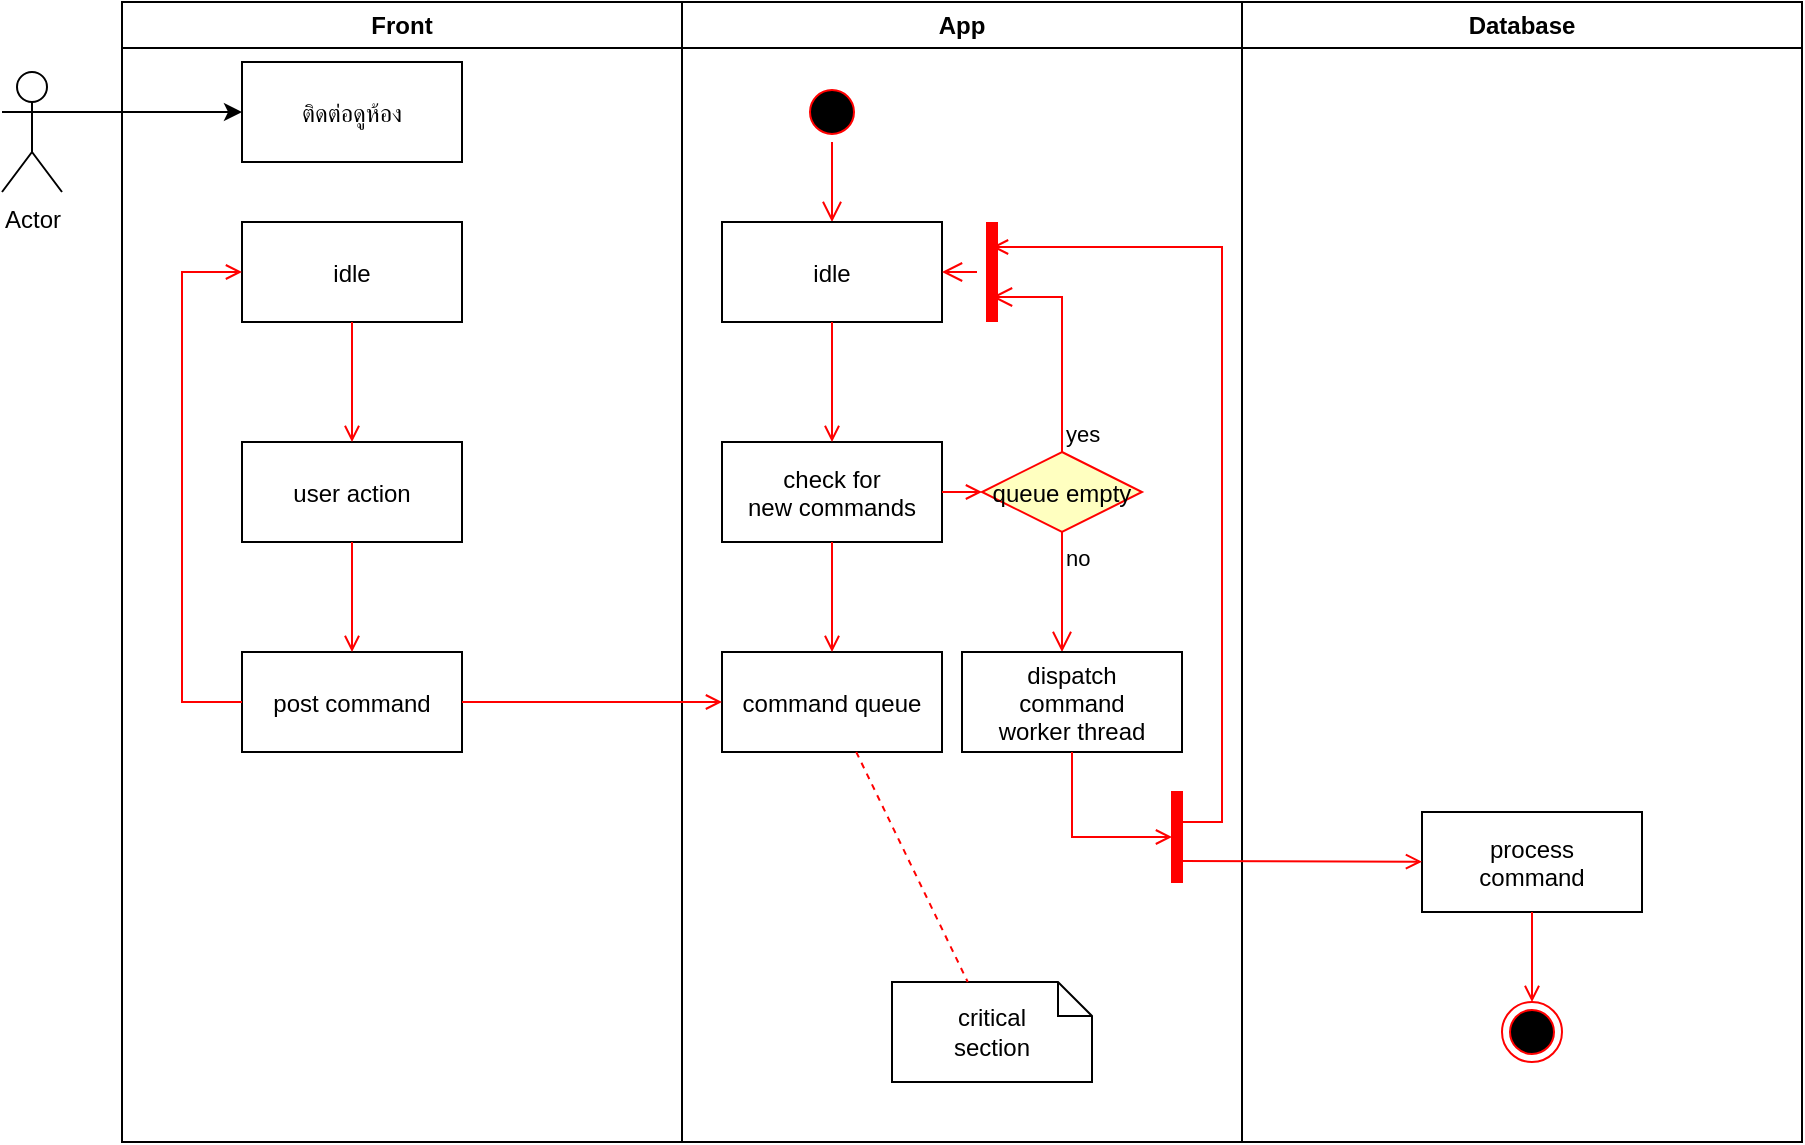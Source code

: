 <mxfile version="13.6.2" type="github"><diagram id="OqacN9hPDsrWnDZxKTWF" name="Page-1"><mxGraphModel dx="1038" dy="548" grid="1" gridSize="10" guides="1" tooltips="1" connect="1" arrows="1" fold="1" page="1" pageScale="1" pageWidth="850" pageHeight="1100" math="0" shadow="0"><root><mxCell id="0"/><mxCell id="1" parent="0"/><mxCell id="SxcsM_80hhxCfTXgbYMa-65" value="Front" style="swimlane;whiteSpace=wrap" vertex="1" parent="1"><mxGeometry x="80" y="20" width="280" height="570" as="geometry"/></mxCell><mxCell id="SxcsM_80hhxCfTXgbYMa-68" value="idle" style="" vertex="1" parent="SxcsM_80hhxCfTXgbYMa-65"><mxGeometry x="60" y="110" width="110" height="50" as="geometry"/></mxCell><mxCell id="SxcsM_80hhxCfTXgbYMa-69" value="user action" style="" vertex="1" parent="SxcsM_80hhxCfTXgbYMa-65"><mxGeometry x="60" y="220" width="110" height="50" as="geometry"/></mxCell><mxCell id="SxcsM_80hhxCfTXgbYMa-70" value="" style="endArrow=open;strokeColor=#FF0000;endFill=1;rounded=0" edge="1" parent="SxcsM_80hhxCfTXgbYMa-65" source="SxcsM_80hhxCfTXgbYMa-68" target="SxcsM_80hhxCfTXgbYMa-69"><mxGeometry relative="1" as="geometry"/></mxCell><mxCell id="SxcsM_80hhxCfTXgbYMa-71" value="post command" style="" vertex="1" parent="SxcsM_80hhxCfTXgbYMa-65"><mxGeometry x="60" y="325" width="110" height="50" as="geometry"/></mxCell><mxCell id="SxcsM_80hhxCfTXgbYMa-72" value="" style="endArrow=open;strokeColor=#FF0000;endFill=1;rounded=0" edge="1" parent="SxcsM_80hhxCfTXgbYMa-65" source="SxcsM_80hhxCfTXgbYMa-69" target="SxcsM_80hhxCfTXgbYMa-71"><mxGeometry relative="1" as="geometry"/></mxCell><mxCell id="SxcsM_80hhxCfTXgbYMa-73" value="" style="edgeStyle=elbowEdgeStyle;elbow=horizontal;strokeColor=#FF0000;endArrow=open;endFill=1;rounded=0" edge="1" parent="SxcsM_80hhxCfTXgbYMa-65" source="SxcsM_80hhxCfTXgbYMa-71" target="SxcsM_80hhxCfTXgbYMa-68"><mxGeometry width="100" height="100" relative="1" as="geometry"><mxPoint x="160" y="290" as="sourcePoint"/><mxPoint x="260" y="190" as="targetPoint"/><Array as="points"><mxPoint x="30" y="250"/></Array></mxGeometry></mxCell><mxCell id="SxcsM_80hhxCfTXgbYMa-103" value="ติดต่อดูห้อง" style="" vertex="1" parent="SxcsM_80hhxCfTXgbYMa-65"><mxGeometry x="60" y="30" width="110" height="50" as="geometry"/></mxCell><mxCell id="SxcsM_80hhxCfTXgbYMa-74" value="App" style="swimlane;whiteSpace=wrap;startSize=23;" vertex="1" parent="1"><mxGeometry x="360" y="20" width="280" height="570" as="geometry"/></mxCell><mxCell id="SxcsM_80hhxCfTXgbYMa-75" value="" style="ellipse;shape=startState;fillColor=#000000;strokeColor=#ff0000;" vertex="1" parent="SxcsM_80hhxCfTXgbYMa-74"><mxGeometry x="60" y="40" width="30" height="30" as="geometry"/></mxCell><mxCell id="SxcsM_80hhxCfTXgbYMa-76" value="" style="edgeStyle=elbowEdgeStyle;elbow=horizontal;verticalAlign=bottom;endArrow=open;endSize=8;strokeColor=#FF0000;endFill=1;rounded=0" edge="1" parent="SxcsM_80hhxCfTXgbYMa-74" source="SxcsM_80hhxCfTXgbYMa-75" target="SxcsM_80hhxCfTXgbYMa-77"><mxGeometry x="40" y="20" as="geometry"><mxPoint x="55" y="90" as="targetPoint"/></mxGeometry></mxCell><mxCell id="SxcsM_80hhxCfTXgbYMa-77" value="idle" style="" vertex="1" parent="SxcsM_80hhxCfTXgbYMa-74"><mxGeometry x="20" y="110" width="110" height="50" as="geometry"/></mxCell><mxCell id="SxcsM_80hhxCfTXgbYMa-78" value="check for &#10;new commands" style="" vertex="1" parent="SxcsM_80hhxCfTXgbYMa-74"><mxGeometry x="20" y="220" width="110" height="50" as="geometry"/></mxCell><mxCell id="SxcsM_80hhxCfTXgbYMa-79" value="" style="endArrow=open;strokeColor=#FF0000;endFill=1;rounded=0" edge="1" parent="SxcsM_80hhxCfTXgbYMa-74" source="SxcsM_80hhxCfTXgbYMa-77" target="SxcsM_80hhxCfTXgbYMa-78"><mxGeometry relative="1" as="geometry"/></mxCell><mxCell id="SxcsM_80hhxCfTXgbYMa-80" value="command queue" style="" vertex="1" parent="SxcsM_80hhxCfTXgbYMa-74"><mxGeometry x="20" y="325" width="110" height="50" as="geometry"/></mxCell><mxCell id="SxcsM_80hhxCfTXgbYMa-81" value="" style="endArrow=open;strokeColor=#FF0000;endFill=1;rounded=0" edge="1" parent="SxcsM_80hhxCfTXgbYMa-74" source="SxcsM_80hhxCfTXgbYMa-78" target="SxcsM_80hhxCfTXgbYMa-80"><mxGeometry relative="1" as="geometry"/></mxCell><mxCell id="SxcsM_80hhxCfTXgbYMa-82" value="queue empty" style="rhombus;fillColor=#ffffc0;strokeColor=#ff0000;" vertex="1" parent="SxcsM_80hhxCfTXgbYMa-74"><mxGeometry x="150" y="225" width="80" height="40" as="geometry"/></mxCell><mxCell id="SxcsM_80hhxCfTXgbYMa-83" value="yes" style="edgeStyle=elbowEdgeStyle;elbow=horizontal;align=left;verticalAlign=bottom;endArrow=open;endSize=8;strokeColor=#FF0000;exitX=0.5;exitY=0;endFill=1;rounded=0;entryX=0.75;entryY=0.5;entryPerimeter=0" edge="1" parent="SxcsM_80hhxCfTXgbYMa-74" source="SxcsM_80hhxCfTXgbYMa-82" target="SxcsM_80hhxCfTXgbYMa-86"><mxGeometry x="-1" relative="1" as="geometry"><mxPoint x="160" y="150" as="targetPoint"/><Array as="points"><mxPoint x="190" y="180"/></Array></mxGeometry></mxCell><mxCell id="SxcsM_80hhxCfTXgbYMa-84" value="no" style="edgeStyle=elbowEdgeStyle;elbow=horizontal;align=left;verticalAlign=top;endArrow=open;endSize=8;strokeColor=#FF0000;endFill=1;rounded=0" edge="1" parent="SxcsM_80hhxCfTXgbYMa-74" source="SxcsM_80hhxCfTXgbYMa-82" target="SxcsM_80hhxCfTXgbYMa-88"><mxGeometry x="-1" relative="1" as="geometry"><mxPoint x="190" y="305" as="targetPoint"/></mxGeometry></mxCell><mxCell id="SxcsM_80hhxCfTXgbYMa-85" value="" style="endArrow=open;strokeColor=#FF0000;endFill=1;rounded=0" edge="1" parent="SxcsM_80hhxCfTXgbYMa-74" source="SxcsM_80hhxCfTXgbYMa-78" target="SxcsM_80hhxCfTXgbYMa-82"><mxGeometry relative="1" as="geometry"/></mxCell><mxCell id="SxcsM_80hhxCfTXgbYMa-86" value="" style="shape=line;strokeWidth=6;strokeColor=#ff0000;rotation=90" vertex="1" parent="SxcsM_80hhxCfTXgbYMa-74"><mxGeometry x="130" y="127.5" width="50" height="15" as="geometry"/></mxCell><mxCell id="SxcsM_80hhxCfTXgbYMa-87" value="" style="edgeStyle=elbowEdgeStyle;elbow=horizontal;verticalAlign=bottom;endArrow=open;endSize=8;strokeColor=#FF0000;endFill=1;rounded=0" edge="1" parent="SxcsM_80hhxCfTXgbYMa-74" source="SxcsM_80hhxCfTXgbYMa-86" target="SxcsM_80hhxCfTXgbYMa-77"><mxGeometry x="130" y="90" as="geometry"><mxPoint x="230" y="140" as="targetPoint"/></mxGeometry></mxCell><mxCell id="SxcsM_80hhxCfTXgbYMa-88" value="dispatch&#10;command&#10;worker thread" style="" vertex="1" parent="SxcsM_80hhxCfTXgbYMa-74"><mxGeometry x="140" y="325" width="110" height="50" as="geometry"/></mxCell><mxCell id="SxcsM_80hhxCfTXgbYMa-89" value="critical&#10;section" style="shape=note;whiteSpace=wrap;size=17" vertex="1" parent="SxcsM_80hhxCfTXgbYMa-74"><mxGeometry x="105" y="490" width="100" height="50" as="geometry"/></mxCell><mxCell id="SxcsM_80hhxCfTXgbYMa-90" value="" style="endArrow=none;strokeColor=#FF0000;endFill=0;rounded=0;dashed=1" edge="1" parent="SxcsM_80hhxCfTXgbYMa-74" source="SxcsM_80hhxCfTXgbYMa-80" target="SxcsM_80hhxCfTXgbYMa-89"><mxGeometry relative="1" as="geometry"/></mxCell><mxCell id="SxcsM_80hhxCfTXgbYMa-91" value="" style="whiteSpace=wrap;strokeColor=#FF0000;fillColor=#FF0000" vertex="1" parent="SxcsM_80hhxCfTXgbYMa-74"><mxGeometry x="245" y="395" width="5" height="45" as="geometry"/></mxCell><mxCell id="SxcsM_80hhxCfTXgbYMa-92" value="" style="edgeStyle=elbowEdgeStyle;elbow=horizontal;entryX=0;entryY=0.5;strokeColor=#FF0000;endArrow=open;endFill=1;rounded=0" edge="1" parent="SxcsM_80hhxCfTXgbYMa-74" source="SxcsM_80hhxCfTXgbYMa-88" target="SxcsM_80hhxCfTXgbYMa-91"><mxGeometry width="100" height="100" relative="1" as="geometry"><mxPoint x="60" y="480" as="sourcePoint"/><mxPoint x="160" y="380" as="targetPoint"/><Array as="points"><mxPoint x="195" y="400"/></Array></mxGeometry></mxCell><mxCell id="SxcsM_80hhxCfTXgbYMa-93" value="Database" style="swimlane;whiteSpace=wrap" vertex="1" parent="1"><mxGeometry x="640" y="20" width="280" height="570" as="geometry"/></mxCell><mxCell id="SxcsM_80hhxCfTXgbYMa-94" value="process&#10;command" style="" vertex="1" parent="SxcsM_80hhxCfTXgbYMa-93"><mxGeometry x="90" y="405" width="110" height="50" as="geometry"/></mxCell><mxCell id="SxcsM_80hhxCfTXgbYMa-95" value="" style="edgeStyle=elbowEdgeStyle;elbow=horizontal;strokeColor=#FF0000;endArrow=open;endFill=1;rounded=0;entryX=0.25;entryY=0.5;entryPerimeter=0" edge="1" parent="SxcsM_80hhxCfTXgbYMa-93" target="SxcsM_80hhxCfTXgbYMa-86"><mxGeometry width="100" height="100" relative="1" as="geometry"><mxPoint x="-30" y="410" as="sourcePoint"/><mxPoint x="-120" y="120" as="targetPoint"/><Array as="points"><mxPoint x="-10" y="135"/></Array></mxGeometry></mxCell><mxCell id="SxcsM_80hhxCfTXgbYMa-96" value="" style="edgeStyle=none;strokeColor=#FF0000;endArrow=open;endFill=1;rounded=0" edge="1" parent="SxcsM_80hhxCfTXgbYMa-93" target="SxcsM_80hhxCfTXgbYMa-94"><mxGeometry width="100" height="100" relative="1" as="geometry"><mxPoint x="-30" y="429.5" as="sourcePoint"/><mxPoint x="90" y="429.5" as="targetPoint"/></mxGeometry></mxCell><mxCell id="SxcsM_80hhxCfTXgbYMa-97" value="" style="ellipse;shape=endState;fillColor=#000000;strokeColor=#ff0000" vertex="1" parent="SxcsM_80hhxCfTXgbYMa-93"><mxGeometry x="130" y="500" width="30" height="30" as="geometry"/></mxCell><mxCell id="SxcsM_80hhxCfTXgbYMa-98" value="" style="endArrow=open;strokeColor=#FF0000;endFill=1;rounded=0" edge="1" parent="SxcsM_80hhxCfTXgbYMa-93" source="SxcsM_80hhxCfTXgbYMa-94" target="SxcsM_80hhxCfTXgbYMa-97"><mxGeometry relative="1" as="geometry"/></mxCell><mxCell id="SxcsM_80hhxCfTXgbYMa-99" value="" style="endArrow=open;strokeColor=#FF0000;endFill=1;rounded=0" edge="1" parent="1" source="SxcsM_80hhxCfTXgbYMa-71" target="SxcsM_80hhxCfTXgbYMa-80"><mxGeometry relative="1" as="geometry"/></mxCell><mxCell id="SxcsM_80hhxCfTXgbYMa-101" style="edgeStyle=orthogonalEdgeStyle;rounded=0;orthogonalLoop=1;jettySize=auto;html=1;exitX=1;exitY=0.333;exitDx=0;exitDy=0;exitPerimeter=0;" edge="1" parent="1" source="SxcsM_80hhxCfTXgbYMa-100"><mxGeometry relative="1" as="geometry"><mxPoint x="140" y="75" as="targetPoint"/></mxGeometry></mxCell><mxCell id="SxcsM_80hhxCfTXgbYMa-100" value="Actor" style="shape=umlActor;verticalLabelPosition=bottom;verticalAlign=top;html=1;outlineConnect=0;" vertex="1" parent="1"><mxGeometry x="20" y="55" width="30" height="60" as="geometry"/></mxCell></root></mxGraphModel></diagram></mxfile>
